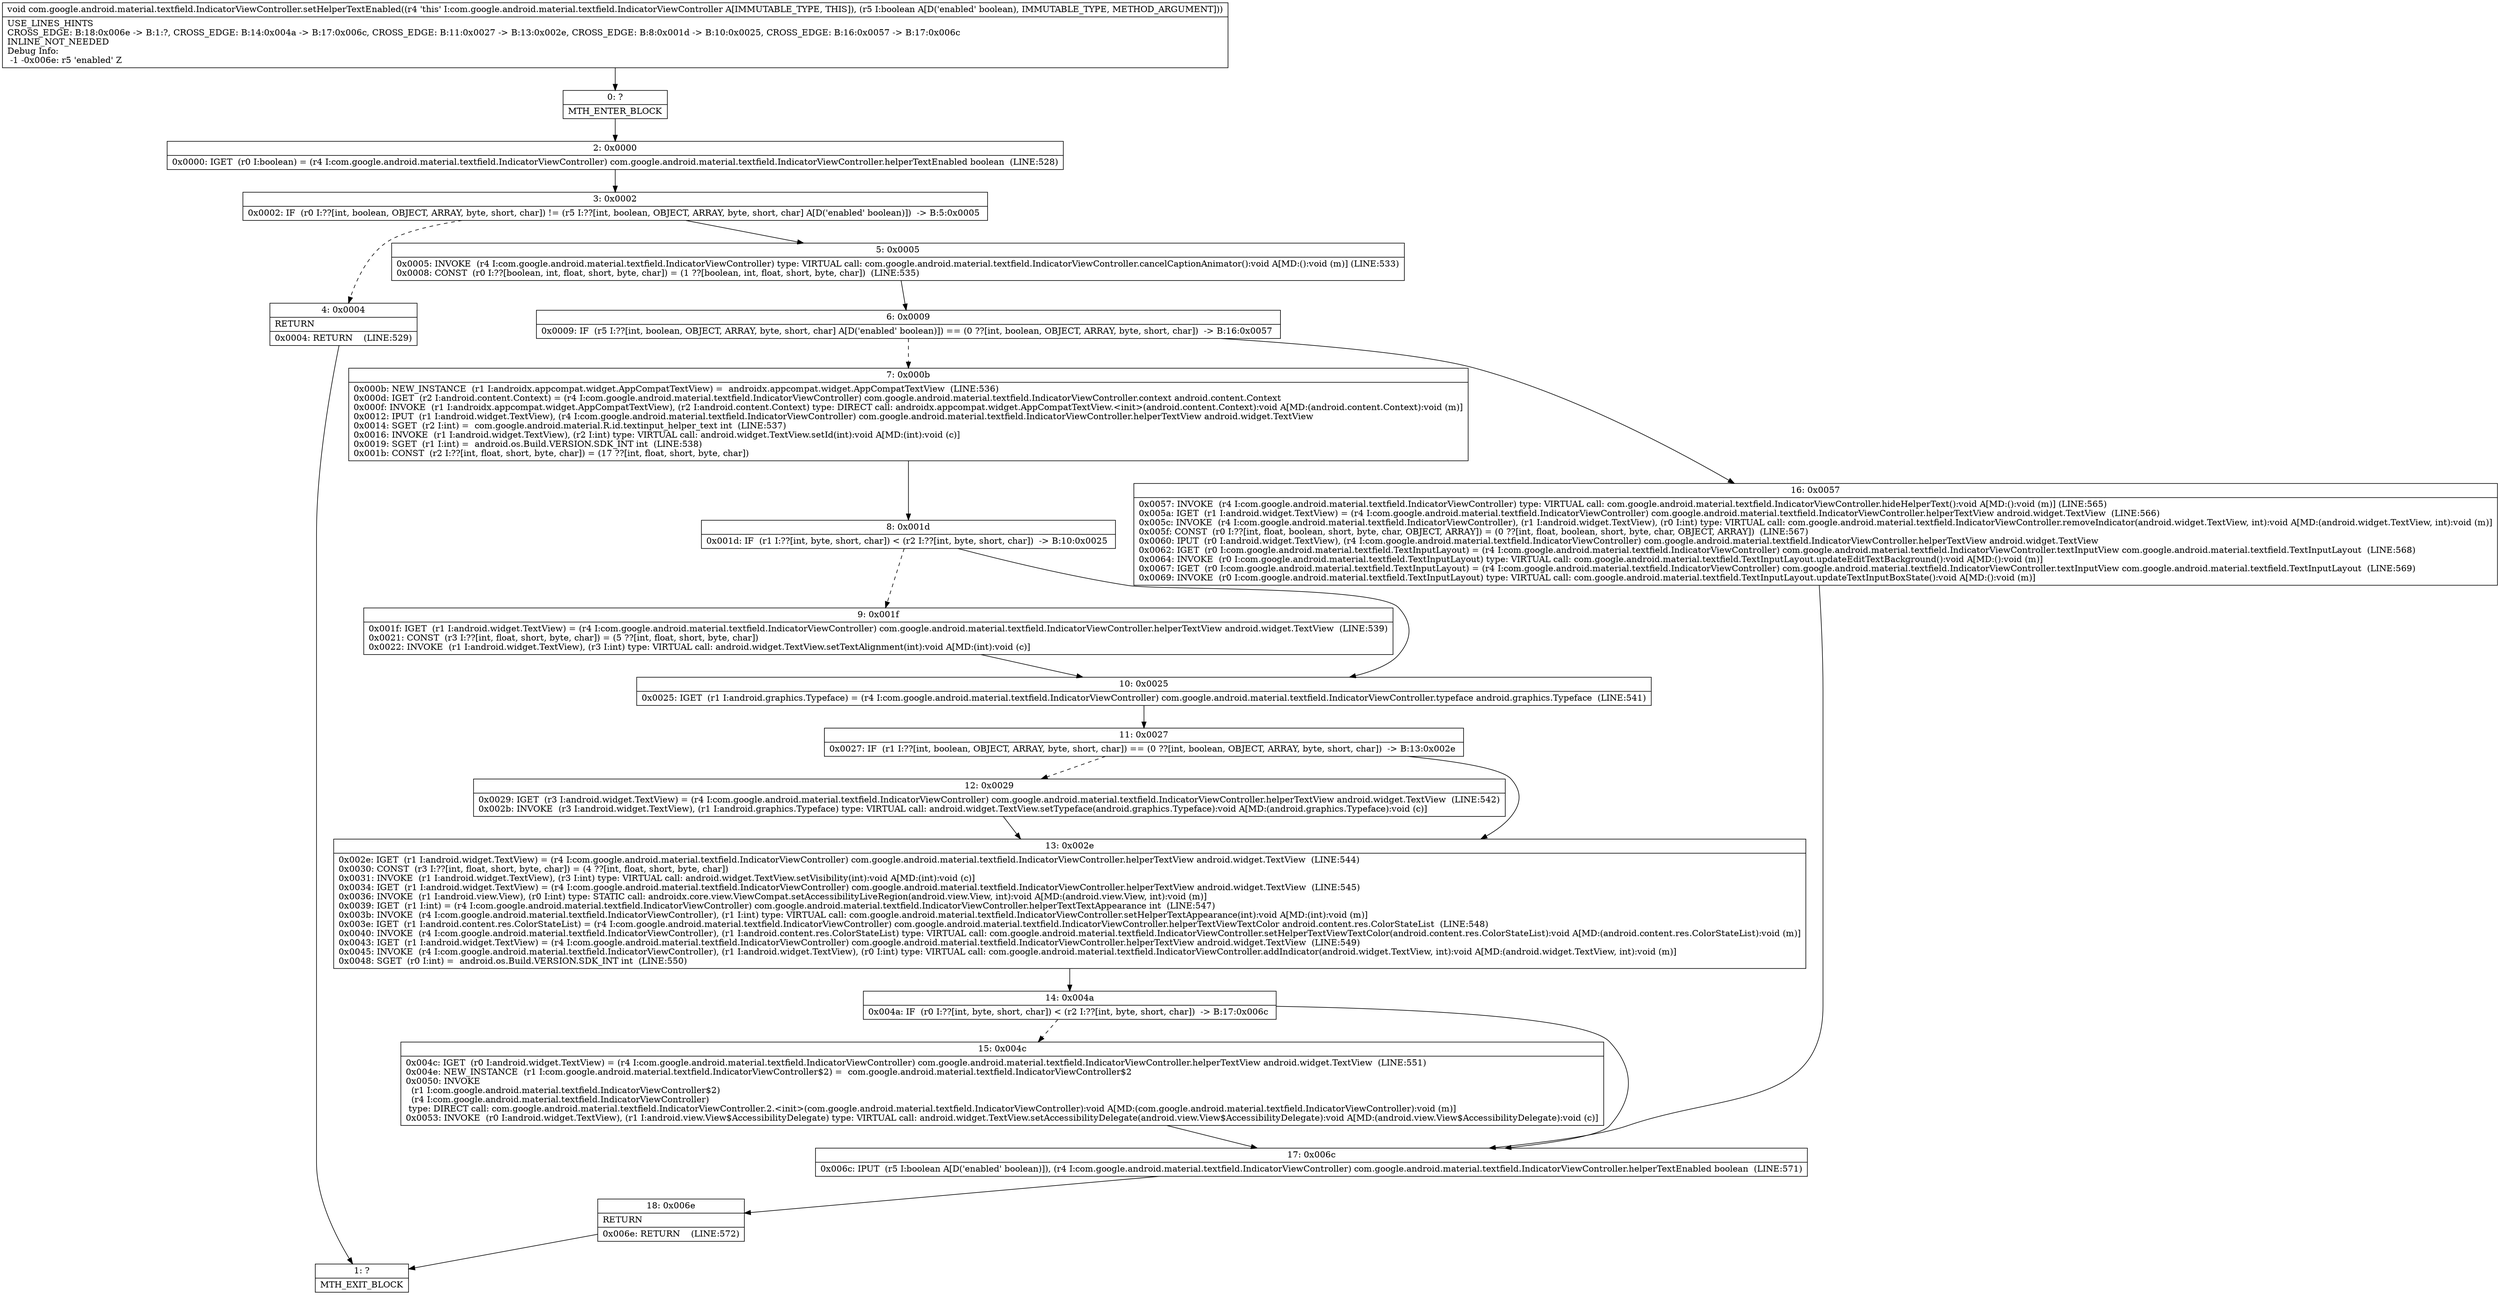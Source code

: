 digraph "CFG forcom.google.android.material.textfield.IndicatorViewController.setHelperTextEnabled(Z)V" {
Node_0 [shape=record,label="{0\:\ ?|MTH_ENTER_BLOCK\l}"];
Node_2 [shape=record,label="{2\:\ 0x0000|0x0000: IGET  (r0 I:boolean) = (r4 I:com.google.android.material.textfield.IndicatorViewController) com.google.android.material.textfield.IndicatorViewController.helperTextEnabled boolean  (LINE:528)\l}"];
Node_3 [shape=record,label="{3\:\ 0x0002|0x0002: IF  (r0 I:??[int, boolean, OBJECT, ARRAY, byte, short, char]) != (r5 I:??[int, boolean, OBJECT, ARRAY, byte, short, char] A[D('enabled' boolean)])  \-\> B:5:0x0005 \l}"];
Node_4 [shape=record,label="{4\:\ 0x0004|RETURN\l|0x0004: RETURN    (LINE:529)\l}"];
Node_1 [shape=record,label="{1\:\ ?|MTH_EXIT_BLOCK\l}"];
Node_5 [shape=record,label="{5\:\ 0x0005|0x0005: INVOKE  (r4 I:com.google.android.material.textfield.IndicatorViewController) type: VIRTUAL call: com.google.android.material.textfield.IndicatorViewController.cancelCaptionAnimator():void A[MD:():void (m)] (LINE:533)\l0x0008: CONST  (r0 I:??[boolean, int, float, short, byte, char]) = (1 ??[boolean, int, float, short, byte, char])  (LINE:535)\l}"];
Node_6 [shape=record,label="{6\:\ 0x0009|0x0009: IF  (r5 I:??[int, boolean, OBJECT, ARRAY, byte, short, char] A[D('enabled' boolean)]) == (0 ??[int, boolean, OBJECT, ARRAY, byte, short, char])  \-\> B:16:0x0057 \l}"];
Node_7 [shape=record,label="{7\:\ 0x000b|0x000b: NEW_INSTANCE  (r1 I:androidx.appcompat.widget.AppCompatTextView) =  androidx.appcompat.widget.AppCompatTextView  (LINE:536)\l0x000d: IGET  (r2 I:android.content.Context) = (r4 I:com.google.android.material.textfield.IndicatorViewController) com.google.android.material.textfield.IndicatorViewController.context android.content.Context \l0x000f: INVOKE  (r1 I:androidx.appcompat.widget.AppCompatTextView), (r2 I:android.content.Context) type: DIRECT call: androidx.appcompat.widget.AppCompatTextView.\<init\>(android.content.Context):void A[MD:(android.content.Context):void (m)]\l0x0012: IPUT  (r1 I:android.widget.TextView), (r4 I:com.google.android.material.textfield.IndicatorViewController) com.google.android.material.textfield.IndicatorViewController.helperTextView android.widget.TextView \l0x0014: SGET  (r2 I:int) =  com.google.android.material.R.id.textinput_helper_text int  (LINE:537)\l0x0016: INVOKE  (r1 I:android.widget.TextView), (r2 I:int) type: VIRTUAL call: android.widget.TextView.setId(int):void A[MD:(int):void (c)]\l0x0019: SGET  (r1 I:int) =  android.os.Build.VERSION.SDK_INT int  (LINE:538)\l0x001b: CONST  (r2 I:??[int, float, short, byte, char]) = (17 ??[int, float, short, byte, char]) \l}"];
Node_8 [shape=record,label="{8\:\ 0x001d|0x001d: IF  (r1 I:??[int, byte, short, char]) \< (r2 I:??[int, byte, short, char])  \-\> B:10:0x0025 \l}"];
Node_9 [shape=record,label="{9\:\ 0x001f|0x001f: IGET  (r1 I:android.widget.TextView) = (r4 I:com.google.android.material.textfield.IndicatorViewController) com.google.android.material.textfield.IndicatorViewController.helperTextView android.widget.TextView  (LINE:539)\l0x0021: CONST  (r3 I:??[int, float, short, byte, char]) = (5 ??[int, float, short, byte, char]) \l0x0022: INVOKE  (r1 I:android.widget.TextView), (r3 I:int) type: VIRTUAL call: android.widget.TextView.setTextAlignment(int):void A[MD:(int):void (c)]\l}"];
Node_10 [shape=record,label="{10\:\ 0x0025|0x0025: IGET  (r1 I:android.graphics.Typeface) = (r4 I:com.google.android.material.textfield.IndicatorViewController) com.google.android.material.textfield.IndicatorViewController.typeface android.graphics.Typeface  (LINE:541)\l}"];
Node_11 [shape=record,label="{11\:\ 0x0027|0x0027: IF  (r1 I:??[int, boolean, OBJECT, ARRAY, byte, short, char]) == (0 ??[int, boolean, OBJECT, ARRAY, byte, short, char])  \-\> B:13:0x002e \l}"];
Node_12 [shape=record,label="{12\:\ 0x0029|0x0029: IGET  (r3 I:android.widget.TextView) = (r4 I:com.google.android.material.textfield.IndicatorViewController) com.google.android.material.textfield.IndicatorViewController.helperTextView android.widget.TextView  (LINE:542)\l0x002b: INVOKE  (r3 I:android.widget.TextView), (r1 I:android.graphics.Typeface) type: VIRTUAL call: android.widget.TextView.setTypeface(android.graphics.Typeface):void A[MD:(android.graphics.Typeface):void (c)]\l}"];
Node_13 [shape=record,label="{13\:\ 0x002e|0x002e: IGET  (r1 I:android.widget.TextView) = (r4 I:com.google.android.material.textfield.IndicatorViewController) com.google.android.material.textfield.IndicatorViewController.helperTextView android.widget.TextView  (LINE:544)\l0x0030: CONST  (r3 I:??[int, float, short, byte, char]) = (4 ??[int, float, short, byte, char]) \l0x0031: INVOKE  (r1 I:android.widget.TextView), (r3 I:int) type: VIRTUAL call: android.widget.TextView.setVisibility(int):void A[MD:(int):void (c)]\l0x0034: IGET  (r1 I:android.widget.TextView) = (r4 I:com.google.android.material.textfield.IndicatorViewController) com.google.android.material.textfield.IndicatorViewController.helperTextView android.widget.TextView  (LINE:545)\l0x0036: INVOKE  (r1 I:android.view.View), (r0 I:int) type: STATIC call: androidx.core.view.ViewCompat.setAccessibilityLiveRegion(android.view.View, int):void A[MD:(android.view.View, int):void (m)]\l0x0039: IGET  (r1 I:int) = (r4 I:com.google.android.material.textfield.IndicatorViewController) com.google.android.material.textfield.IndicatorViewController.helperTextTextAppearance int  (LINE:547)\l0x003b: INVOKE  (r4 I:com.google.android.material.textfield.IndicatorViewController), (r1 I:int) type: VIRTUAL call: com.google.android.material.textfield.IndicatorViewController.setHelperTextAppearance(int):void A[MD:(int):void (m)]\l0x003e: IGET  (r1 I:android.content.res.ColorStateList) = (r4 I:com.google.android.material.textfield.IndicatorViewController) com.google.android.material.textfield.IndicatorViewController.helperTextViewTextColor android.content.res.ColorStateList  (LINE:548)\l0x0040: INVOKE  (r4 I:com.google.android.material.textfield.IndicatorViewController), (r1 I:android.content.res.ColorStateList) type: VIRTUAL call: com.google.android.material.textfield.IndicatorViewController.setHelperTextViewTextColor(android.content.res.ColorStateList):void A[MD:(android.content.res.ColorStateList):void (m)]\l0x0043: IGET  (r1 I:android.widget.TextView) = (r4 I:com.google.android.material.textfield.IndicatorViewController) com.google.android.material.textfield.IndicatorViewController.helperTextView android.widget.TextView  (LINE:549)\l0x0045: INVOKE  (r4 I:com.google.android.material.textfield.IndicatorViewController), (r1 I:android.widget.TextView), (r0 I:int) type: VIRTUAL call: com.google.android.material.textfield.IndicatorViewController.addIndicator(android.widget.TextView, int):void A[MD:(android.widget.TextView, int):void (m)]\l0x0048: SGET  (r0 I:int) =  android.os.Build.VERSION.SDK_INT int  (LINE:550)\l}"];
Node_14 [shape=record,label="{14\:\ 0x004a|0x004a: IF  (r0 I:??[int, byte, short, char]) \< (r2 I:??[int, byte, short, char])  \-\> B:17:0x006c \l}"];
Node_15 [shape=record,label="{15\:\ 0x004c|0x004c: IGET  (r0 I:android.widget.TextView) = (r4 I:com.google.android.material.textfield.IndicatorViewController) com.google.android.material.textfield.IndicatorViewController.helperTextView android.widget.TextView  (LINE:551)\l0x004e: NEW_INSTANCE  (r1 I:com.google.android.material.textfield.IndicatorViewController$2) =  com.google.android.material.textfield.IndicatorViewController$2 \l0x0050: INVOKE  \l  (r1 I:com.google.android.material.textfield.IndicatorViewController$2)\l  (r4 I:com.google.android.material.textfield.IndicatorViewController)\l type: DIRECT call: com.google.android.material.textfield.IndicatorViewController.2.\<init\>(com.google.android.material.textfield.IndicatorViewController):void A[MD:(com.google.android.material.textfield.IndicatorViewController):void (m)]\l0x0053: INVOKE  (r0 I:android.widget.TextView), (r1 I:android.view.View$AccessibilityDelegate) type: VIRTUAL call: android.widget.TextView.setAccessibilityDelegate(android.view.View$AccessibilityDelegate):void A[MD:(android.view.View$AccessibilityDelegate):void (c)]\l}"];
Node_17 [shape=record,label="{17\:\ 0x006c|0x006c: IPUT  (r5 I:boolean A[D('enabled' boolean)]), (r4 I:com.google.android.material.textfield.IndicatorViewController) com.google.android.material.textfield.IndicatorViewController.helperTextEnabled boolean  (LINE:571)\l}"];
Node_18 [shape=record,label="{18\:\ 0x006e|RETURN\l|0x006e: RETURN    (LINE:572)\l}"];
Node_16 [shape=record,label="{16\:\ 0x0057|0x0057: INVOKE  (r4 I:com.google.android.material.textfield.IndicatorViewController) type: VIRTUAL call: com.google.android.material.textfield.IndicatorViewController.hideHelperText():void A[MD:():void (m)] (LINE:565)\l0x005a: IGET  (r1 I:android.widget.TextView) = (r4 I:com.google.android.material.textfield.IndicatorViewController) com.google.android.material.textfield.IndicatorViewController.helperTextView android.widget.TextView  (LINE:566)\l0x005c: INVOKE  (r4 I:com.google.android.material.textfield.IndicatorViewController), (r1 I:android.widget.TextView), (r0 I:int) type: VIRTUAL call: com.google.android.material.textfield.IndicatorViewController.removeIndicator(android.widget.TextView, int):void A[MD:(android.widget.TextView, int):void (m)]\l0x005f: CONST  (r0 I:??[int, float, boolean, short, byte, char, OBJECT, ARRAY]) = (0 ??[int, float, boolean, short, byte, char, OBJECT, ARRAY])  (LINE:567)\l0x0060: IPUT  (r0 I:android.widget.TextView), (r4 I:com.google.android.material.textfield.IndicatorViewController) com.google.android.material.textfield.IndicatorViewController.helperTextView android.widget.TextView \l0x0062: IGET  (r0 I:com.google.android.material.textfield.TextInputLayout) = (r4 I:com.google.android.material.textfield.IndicatorViewController) com.google.android.material.textfield.IndicatorViewController.textInputView com.google.android.material.textfield.TextInputLayout  (LINE:568)\l0x0064: INVOKE  (r0 I:com.google.android.material.textfield.TextInputLayout) type: VIRTUAL call: com.google.android.material.textfield.TextInputLayout.updateEditTextBackground():void A[MD:():void (m)]\l0x0067: IGET  (r0 I:com.google.android.material.textfield.TextInputLayout) = (r4 I:com.google.android.material.textfield.IndicatorViewController) com.google.android.material.textfield.IndicatorViewController.textInputView com.google.android.material.textfield.TextInputLayout  (LINE:569)\l0x0069: INVOKE  (r0 I:com.google.android.material.textfield.TextInputLayout) type: VIRTUAL call: com.google.android.material.textfield.TextInputLayout.updateTextInputBoxState():void A[MD:():void (m)]\l}"];
MethodNode[shape=record,label="{void com.google.android.material.textfield.IndicatorViewController.setHelperTextEnabled((r4 'this' I:com.google.android.material.textfield.IndicatorViewController A[IMMUTABLE_TYPE, THIS]), (r5 I:boolean A[D('enabled' boolean), IMMUTABLE_TYPE, METHOD_ARGUMENT]))  | USE_LINES_HINTS\lCROSS_EDGE: B:18:0x006e \-\> B:1:?, CROSS_EDGE: B:14:0x004a \-\> B:17:0x006c, CROSS_EDGE: B:11:0x0027 \-\> B:13:0x002e, CROSS_EDGE: B:8:0x001d \-\> B:10:0x0025, CROSS_EDGE: B:16:0x0057 \-\> B:17:0x006c\lINLINE_NOT_NEEDED\lDebug Info:\l  \-1 \-0x006e: r5 'enabled' Z\l}"];
MethodNode -> Node_0;Node_0 -> Node_2;
Node_2 -> Node_3;
Node_3 -> Node_4[style=dashed];
Node_3 -> Node_5;
Node_4 -> Node_1;
Node_5 -> Node_6;
Node_6 -> Node_7[style=dashed];
Node_6 -> Node_16;
Node_7 -> Node_8;
Node_8 -> Node_9[style=dashed];
Node_8 -> Node_10;
Node_9 -> Node_10;
Node_10 -> Node_11;
Node_11 -> Node_12[style=dashed];
Node_11 -> Node_13;
Node_12 -> Node_13;
Node_13 -> Node_14;
Node_14 -> Node_15[style=dashed];
Node_14 -> Node_17;
Node_15 -> Node_17;
Node_17 -> Node_18;
Node_18 -> Node_1;
Node_16 -> Node_17;
}

